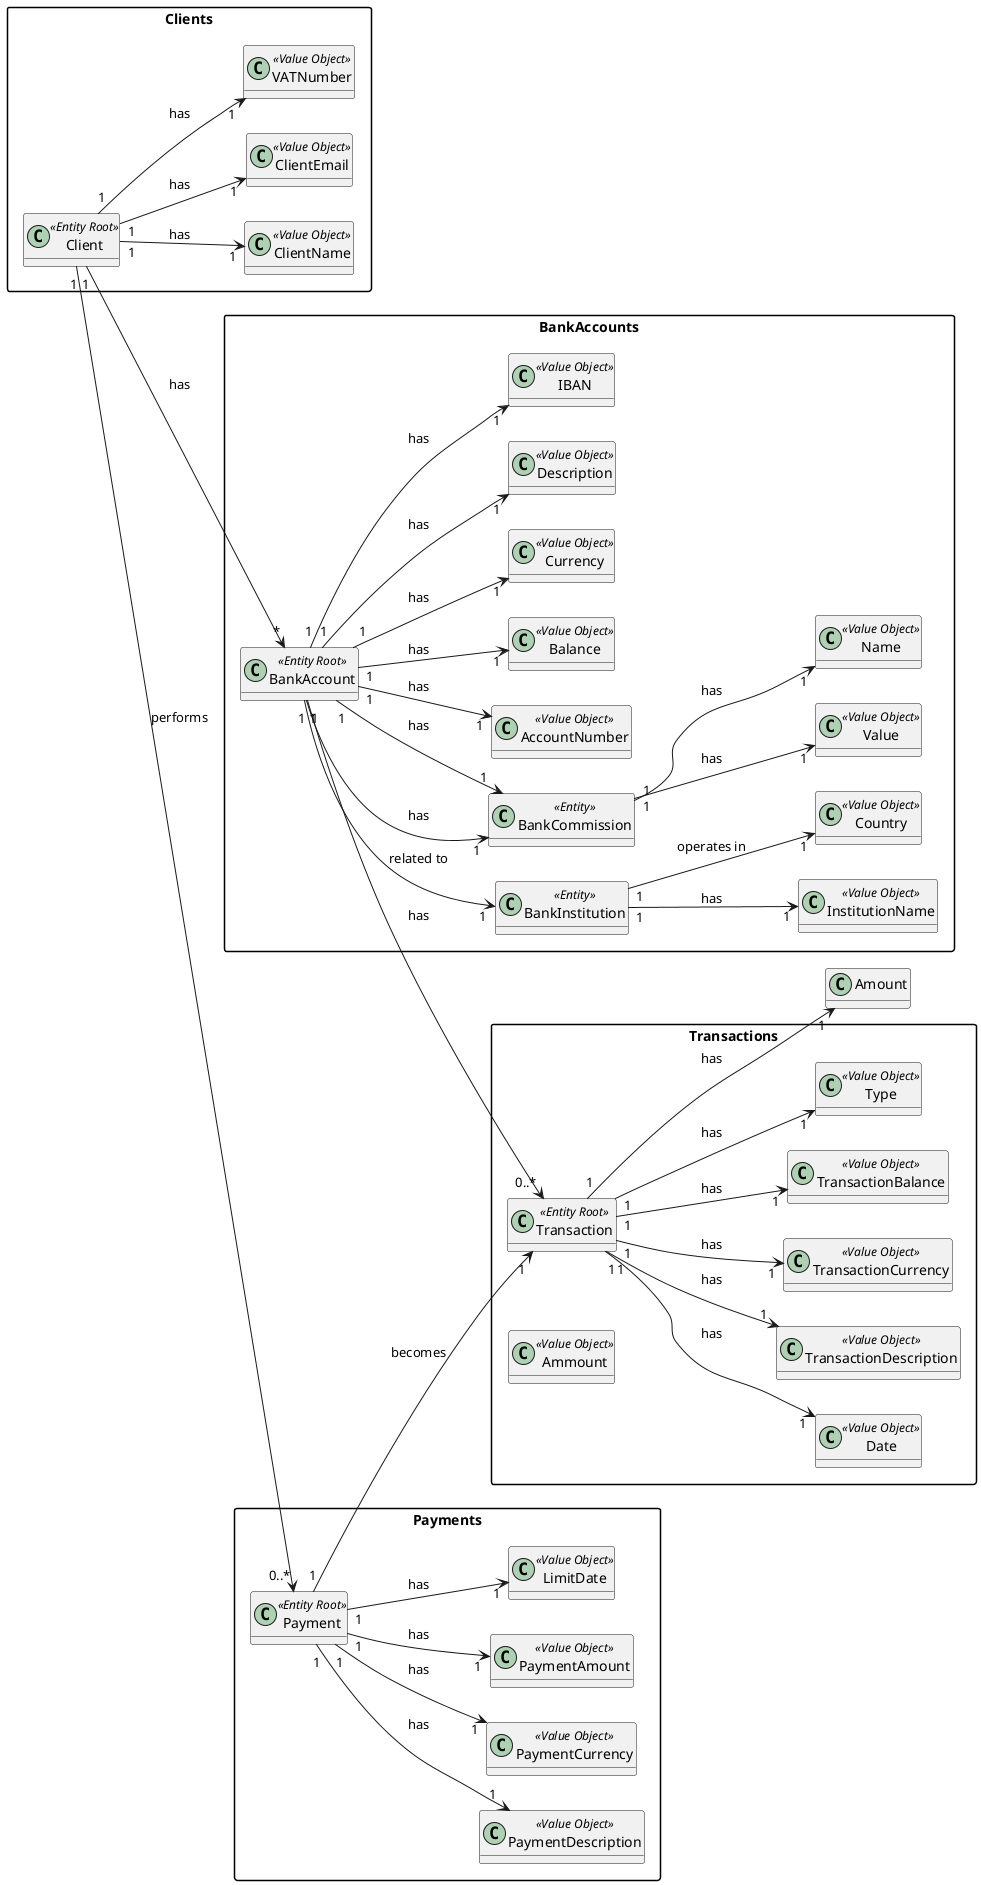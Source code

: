 @startuml

hide methods
left to right direction
skinparam ClassAttributeIconSize 0
skinparam packageStyle rect

package BankAccounts {
    class BankAccount <<Entity Root>> {
    }

    class BankInstitution <<Entity>> {
    }

    class BankCommission <<Entity>> {
    }

    class Value <<Value Object>> {
    }

    class Name <<Value Object>> {
    }

    class AccountNumber <<Value Object>> {
    }

    class Balance <<Value Object>> {
    }

    class Currency <<Value Object>> {
    }

    class InstitutionName <<Value Object>> {
    }

    class Country <<Value Object>> {
    }

    class Description <<Value Object>> {
    }

    class IBAN <<Value Object>> {
    }
  
}


BankAccount "1" --> "1" BankCommission: has
BankAccount "1" --> "1" BankInstitution: related to
BankAccount "1" --> "1" BankCommission: has
BankAccount "1" --> "1" AccountNumber: has
BankAccount "1" --> "1" Balance: has
BankAccount "1" --> "1" Currency: has
BankAccount "1" --> "1" IBAN: has
BankAccount "1" --> "1" Description: has

BankInstitution "1" --> "1" InstitutionName: has
BankInstitution "1" --> "1" Country: operates in

BankCommission "1" --> "1" Value: has
BankCommission "1" --> "1" Name: has

package Transactions {
    class Transaction <<Entity Root>> {
    }

    class Ammount <<Value Object>> {
    }

    class Date <<Value Object>> {
    }

    class TransactionDescription <<Value Object>> {
    }

    class TransactionCurrency <<Value Object>> {
    }

    class TransactionBalance <<Value Object>> {
    }

    class Type <<Value Object>> {
    }
}
BankAccount "1" --> "0..*" Transaction: has
Transaction "1" --> "1" Amount: has
Transaction "1" --> "1" Date: has
Transaction "1" --> "1" TransactionDescription: has
Transaction "1" --> "1" TransactionCurrency: has
Transaction "1" --> "1" TransactionBalance: has
Transaction "1" --> "1" Type: has

package Payments {
    class Payment <<Entity Root>> {
    }

    class PaymentDescription <<Value Object>> {
    }

    class PaymentCurrency <<Value Object>> {
    }

    class PaymentAmount <<Value Object>> {
    }

    class LimitDate <<Value Object>> {
    }
    
}

Payment "1" --> "1" PaymentDescription: has
Payment "1" --> "1" PaymentCurrency: has
Payment "1" --> "1" PaymentAmount: has
Payment "1" --> "1" LimitDate: has
Payment "1" --> "1" Transaction: becomes

package Clients {
    class Client <<Entity Root>> {
    }

    class ClientName <<Value Object>> {
    }

    class ClientEmail <<Value Object>> {
    }

    class VATNumber <<Value Object>> {
    }

}

Client "1" --> "1" ClientName: has
Client "1" --> "1" ClientEmail: has
Client "1" --> "1" VATNumber: has
Client "1" --> "*" BankAccount: has
Client "1" --> "0..*" Payment: performs





@enduml
